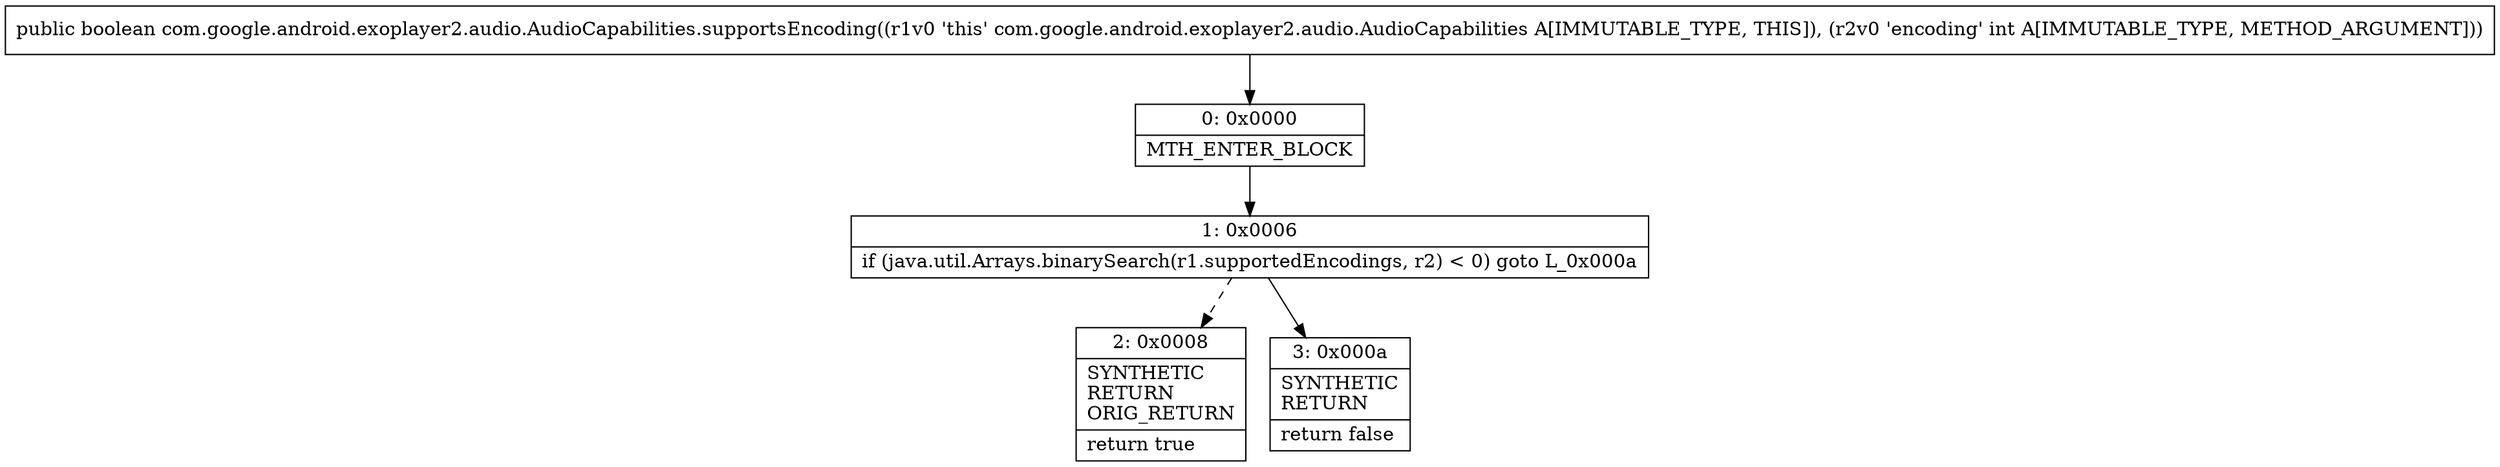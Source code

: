 digraph "CFG forcom.google.android.exoplayer2.audio.AudioCapabilities.supportsEncoding(I)Z" {
Node_0 [shape=record,label="{0\:\ 0x0000|MTH_ENTER_BLOCK\l}"];
Node_1 [shape=record,label="{1\:\ 0x0006|if (java.util.Arrays.binarySearch(r1.supportedEncodings, r2) \< 0) goto L_0x000a\l}"];
Node_2 [shape=record,label="{2\:\ 0x0008|SYNTHETIC\lRETURN\lORIG_RETURN\l|return true\l}"];
Node_3 [shape=record,label="{3\:\ 0x000a|SYNTHETIC\lRETURN\l|return false\l}"];
MethodNode[shape=record,label="{public boolean com.google.android.exoplayer2.audio.AudioCapabilities.supportsEncoding((r1v0 'this' com.google.android.exoplayer2.audio.AudioCapabilities A[IMMUTABLE_TYPE, THIS]), (r2v0 'encoding' int A[IMMUTABLE_TYPE, METHOD_ARGUMENT])) }"];
MethodNode -> Node_0;
Node_0 -> Node_1;
Node_1 -> Node_2[style=dashed];
Node_1 -> Node_3;
}

